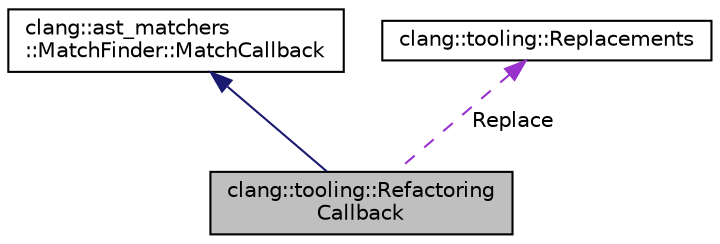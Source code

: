digraph "clang::tooling::RefactoringCallback"
{
 // LATEX_PDF_SIZE
  bgcolor="transparent";
  edge [fontname="Helvetica",fontsize="10",labelfontname="Helvetica",labelfontsize="10"];
  node [fontname="Helvetica",fontsize="10",shape=record];
  Node1 [label="clang::tooling::Refactoring\lCallback",height=0.2,width=0.4,color="black", fillcolor="grey75", style="filled", fontcolor="black",tooltip="Base class for RefactoringCallbacks."];
  Node2 -> Node1 [dir="back",color="midnightblue",fontsize="10",style="solid",fontname="Helvetica"];
  Node2 [label="clang::ast_matchers\l::MatchFinder::MatchCallback",height=0.2,width=0.4,color="black",URL="$classclang_1_1ast__matchers_1_1MatchFinder_1_1MatchCallback.html",tooltip="Called when the Match registered for it was successfully found in the AST."];
  Node3 -> Node1 [dir="back",color="darkorchid3",fontsize="10",style="dashed",label=" Replace" ,fontname="Helvetica"];
  Node3 [label="clang::tooling::Replacements",height=0.2,width=0.4,color="black",URL="$classclang_1_1tooling_1_1Replacements.html",tooltip="Maintains a set of replacements that are conflict-free."];
}
